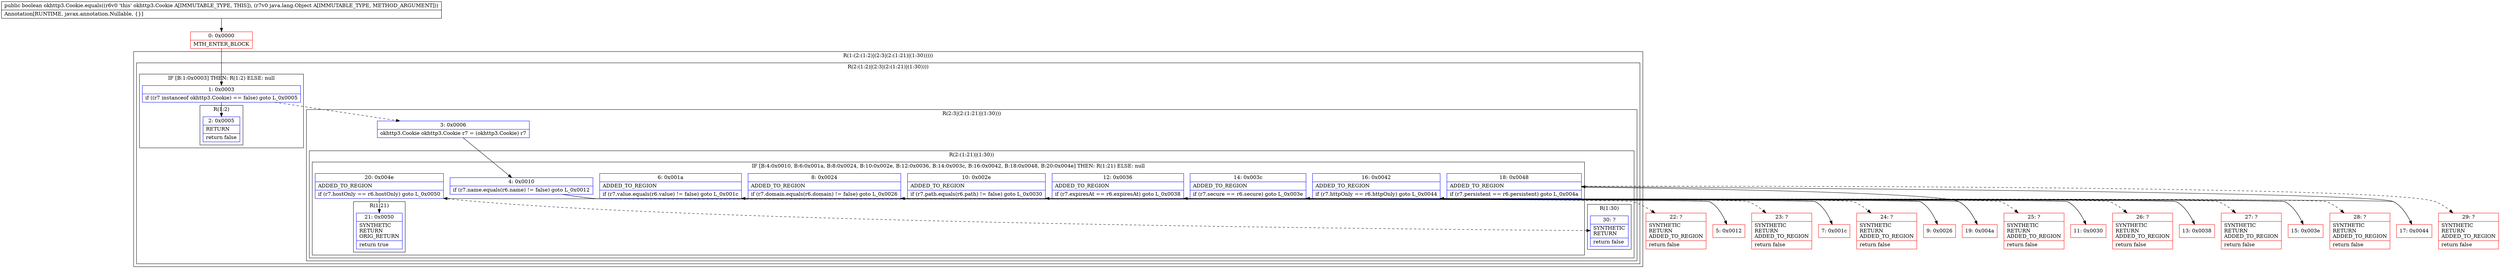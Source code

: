 digraph "CFG forokhttp3.Cookie.equals(Ljava\/lang\/Object;)Z" {
subgraph cluster_Region_610258699 {
label = "R(1:(2:(1:2)|(2:3|(2:(1:21)|(1:30)))))";
node [shape=record,color=blue];
subgraph cluster_Region_417500835 {
label = "R(2:(1:2)|(2:3|(2:(1:21)|(1:30))))";
node [shape=record,color=blue];
subgraph cluster_IfRegion_271022722 {
label = "IF [B:1:0x0003] THEN: R(1:2) ELSE: null";
node [shape=record,color=blue];
Node_1 [shape=record,label="{1\:\ 0x0003|if ((r7 instanceof okhttp3.Cookie) == false) goto L_0x0005\l}"];
subgraph cluster_Region_1684850287 {
label = "R(1:2)";
node [shape=record,color=blue];
Node_2 [shape=record,label="{2\:\ 0x0005|RETURN\l|return false\l}"];
}
}
subgraph cluster_Region_524911766 {
label = "R(2:3|(2:(1:21)|(1:30)))";
node [shape=record,color=blue];
Node_3 [shape=record,label="{3\:\ 0x0006|okhttp3.Cookie okhttp3.Cookie r7 = (okhttp3.Cookie) r7\l}"];
subgraph cluster_Region_1049721470 {
label = "R(2:(1:21)|(1:30))";
node [shape=record,color=blue];
subgraph cluster_IfRegion_1962860361 {
label = "IF [B:4:0x0010, B:6:0x001a, B:8:0x0024, B:10:0x002e, B:12:0x0036, B:14:0x003c, B:16:0x0042, B:18:0x0048, B:20:0x004e] THEN: R(1:21) ELSE: null";
node [shape=record,color=blue];
Node_4 [shape=record,label="{4\:\ 0x0010|if (r7.name.equals(r6.name) != false) goto L_0x0012\l}"];
Node_6 [shape=record,label="{6\:\ 0x001a|ADDED_TO_REGION\l|if (r7.value.equals(r6.value) != false) goto L_0x001c\l}"];
Node_8 [shape=record,label="{8\:\ 0x0024|ADDED_TO_REGION\l|if (r7.domain.equals(r6.domain) != false) goto L_0x0026\l}"];
Node_10 [shape=record,label="{10\:\ 0x002e|ADDED_TO_REGION\l|if (r7.path.equals(r6.path) != false) goto L_0x0030\l}"];
Node_12 [shape=record,label="{12\:\ 0x0036|ADDED_TO_REGION\l|if (r7.expiresAt == r6.expiresAt) goto L_0x0038\l}"];
Node_14 [shape=record,label="{14\:\ 0x003c|ADDED_TO_REGION\l|if (r7.secure == r6.secure) goto L_0x003e\l}"];
Node_16 [shape=record,label="{16\:\ 0x0042|ADDED_TO_REGION\l|if (r7.httpOnly == r6.httpOnly) goto L_0x0044\l}"];
Node_18 [shape=record,label="{18\:\ 0x0048|ADDED_TO_REGION\l|if (r7.persistent == r6.persistent) goto L_0x004a\l}"];
Node_20 [shape=record,label="{20\:\ 0x004e|ADDED_TO_REGION\l|if (r7.hostOnly == r6.hostOnly) goto L_0x0050\l}"];
subgraph cluster_Region_847932569 {
label = "R(1:21)";
node [shape=record,color=blue];
Node_21 [shape=record,label="{21\:\ 0x0050|SYNTHETIC\lRETURN\lORIG_RETURN\l|return true\l}"];
}
}
subgraph cluster_Region_424866592 {
label = "R(1:30)";
node [shape=record,color=blue];
Node_30 [shape=record,label="{30\:\ ?|SYNTHETIC\lRETURN\l|return false\l}"];
}
}
}
}
}
Node_0 [shape=record,color=red,label="{0\:\ 0x0000|MTH_ENTER_BLOCK\l}"];
Node_5 [shape=record,color=red,label="{5\:\ 0x0012}"];
Node_7 [shape=record,color=red,label="{7\:\ 0x001c}"];
Node_9 [shape=record,color=red,label="{9\:\ 0x0026}"];
Node_11 [shape=record,color=red,label="{11\:\ 0x0030}"];
Node_13 [shape=record,color=red,label="{13\:\ 0x0038}"];
Node_15 [shape=record,color=red,label="{15\:\ 0x003e}"];
Node_17 [shape=record,color=red,label="{17\:\ 0x0044}"];
Node_19 [shape=record,color=red,label="{19\:\ 0x004a}"];
Node_22 [shape=record,color=red,label="{22\:\ ?|SYNTHETIC\lRETURN\lADDED_TO_REGION\l|return false\l}"];
Node_23 [shape=record,color=red,label="{23\:\ ?|SYNTHETIC\lRETURN\lADDED_TO_REGION\l|return false\l}"];
Node_24 [shape=record,color=red,label="{24\:\ ?|SYNTHETIC\lRETURN\lADDED_TO_REGION\l|return false\l}"];
Node_25 [shape=record,color=red,label="{25\:\ ?|SYNTHETIC\lRETURN\lADDED_TO_REGION\l|return false\l}"];
Node_26 [shape=record,color=red,label="{26\:\ ?|SYNTHETIC\lRETURN\lADDED_TO_REGION\l|return false\l}"];
Node_27 [shape=record,color=red,label="{27\:\ ?|SYNTHETIC\lRETURN\lADDED_TO_REGION\l|return false\l}"];
Node_28 [shape=record,color=red,label="{28\:\ ?|SYNTHETIC\lRETURN\lADDED_TO_REGION\l|return false\l}"];
Node_29 [shape=record,color=red,label="{29\:\ ?|SYNTHETIC\lRETURN\lADDED_TO_REGION\l|return false\l}"];
MethodNode[shape=record,label="{public boolean okhttp3.Cookie.equals((r6v0 'this' okhttp3.Cookie A[IMMUTABLE_TYPE, THIS]), (r7v0 java.lang.Object A[IMMUTABLE_TYPE, METHOD_ARGUMENT]))  | Annotation[RUNTIME, javax.annotation.Nullable, \{\}]\l}"];
MethodNode -> Node_0;
Node_1 -> Node_2;
Node_1 -> Node_3[style=dashed];
Node_3 -> Node_4;
Node_4 -> Node_5;
Node_4 -> Node_22[style=dashed];
Node_6 -> Node_7;
Node_6 -> Node_23[style=dashed];
Node_8 -> Node_9;
Node_8 -> Node_24[style=dashed];
Node_10 -> Node_11;
Node_10 -> Node_25[style=dashed];
Node_12 -> Node_13;
Node_12 -> Node_26[style=dashed];
Node_14 -> Node_15;
Node_14 -> Node_27[style=dashed];
Node_16 -> Node_17;
Node_16 -> Node_28[style=dashed];
Node_18 -> Node_19;
Node_18 -> Node_29[style=dashed];
Node_20 -> Node_21;
Node_20 -> Node_30[style=dashed];
Node_0 -> Node_1;
Node_5 -> Node_6;
Node_7 -> Node_8;
Node_9 -> Node_10;
Node_11 -> Node_12;
Node_13 -> Node_14;
Node_15 -> Node_16;
Node_17 -> Node_18;
Node_19 -> Node_20;
}

